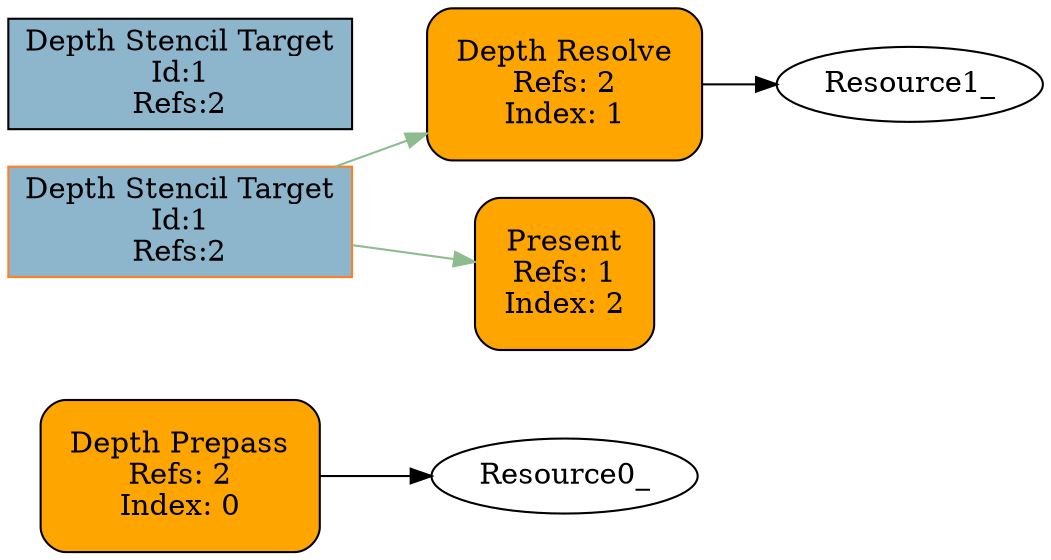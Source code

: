 digraph RGGraph {
rankdir = LR
Pass0 [shape=rectangle, style="filled, rounded", margin=0.2, fillcolor = orange, label = "Depth Prepass
Refs: 2
Index: 0"]
Pass1 [shape=rectangle, style="filled, rounded", margin=0.2, fillcolor = orange, label = "Depth Resolve
Refs: 2
Index: 1"]
Pass2 [shape=rectangle, style="filled, rounded", margin=0.2, fillcolor = orange, label = "Present
Refs: 1
Index: 2"]
Resource0_-842150451 [shape=rectangle, style=filled, fillcolor = lightskyblue3, label = "Depth Stencil
Id:0
Refs:2"]
Resource1_-842150451 [shape=rectangle, style=filled, fillcolor = lightskyblue3, label = "Depth Stencil Target
Id:1
Refs:2"]
Resource0_-842150450 [shape=rectangle, style=filled, fillcolor = lightskyblue3, label = "Depth Stencil
Id:0
Refs:2"]
Resource1_-842150450 [shape=rectangle, style=filled, fillcolor = lightskyblue3, label = "Depth Stencil Target
Id:1
Refs:2"]
Pass0 -> Resource0_-842150450[color=chocolate1]
Pass1 -> Resource1_-842150450[color=chocolate1]

Resource0_-842150451 -> {
} [color=darkseagreen]Resource1_-842150451 -> {
} [color=darkseagreen]Resource0_-842150450 -> {
Pass1
} [color=darkseagreen]Resource1_-842150450 -> {
Pass2
} [color=darkseagreen]
}